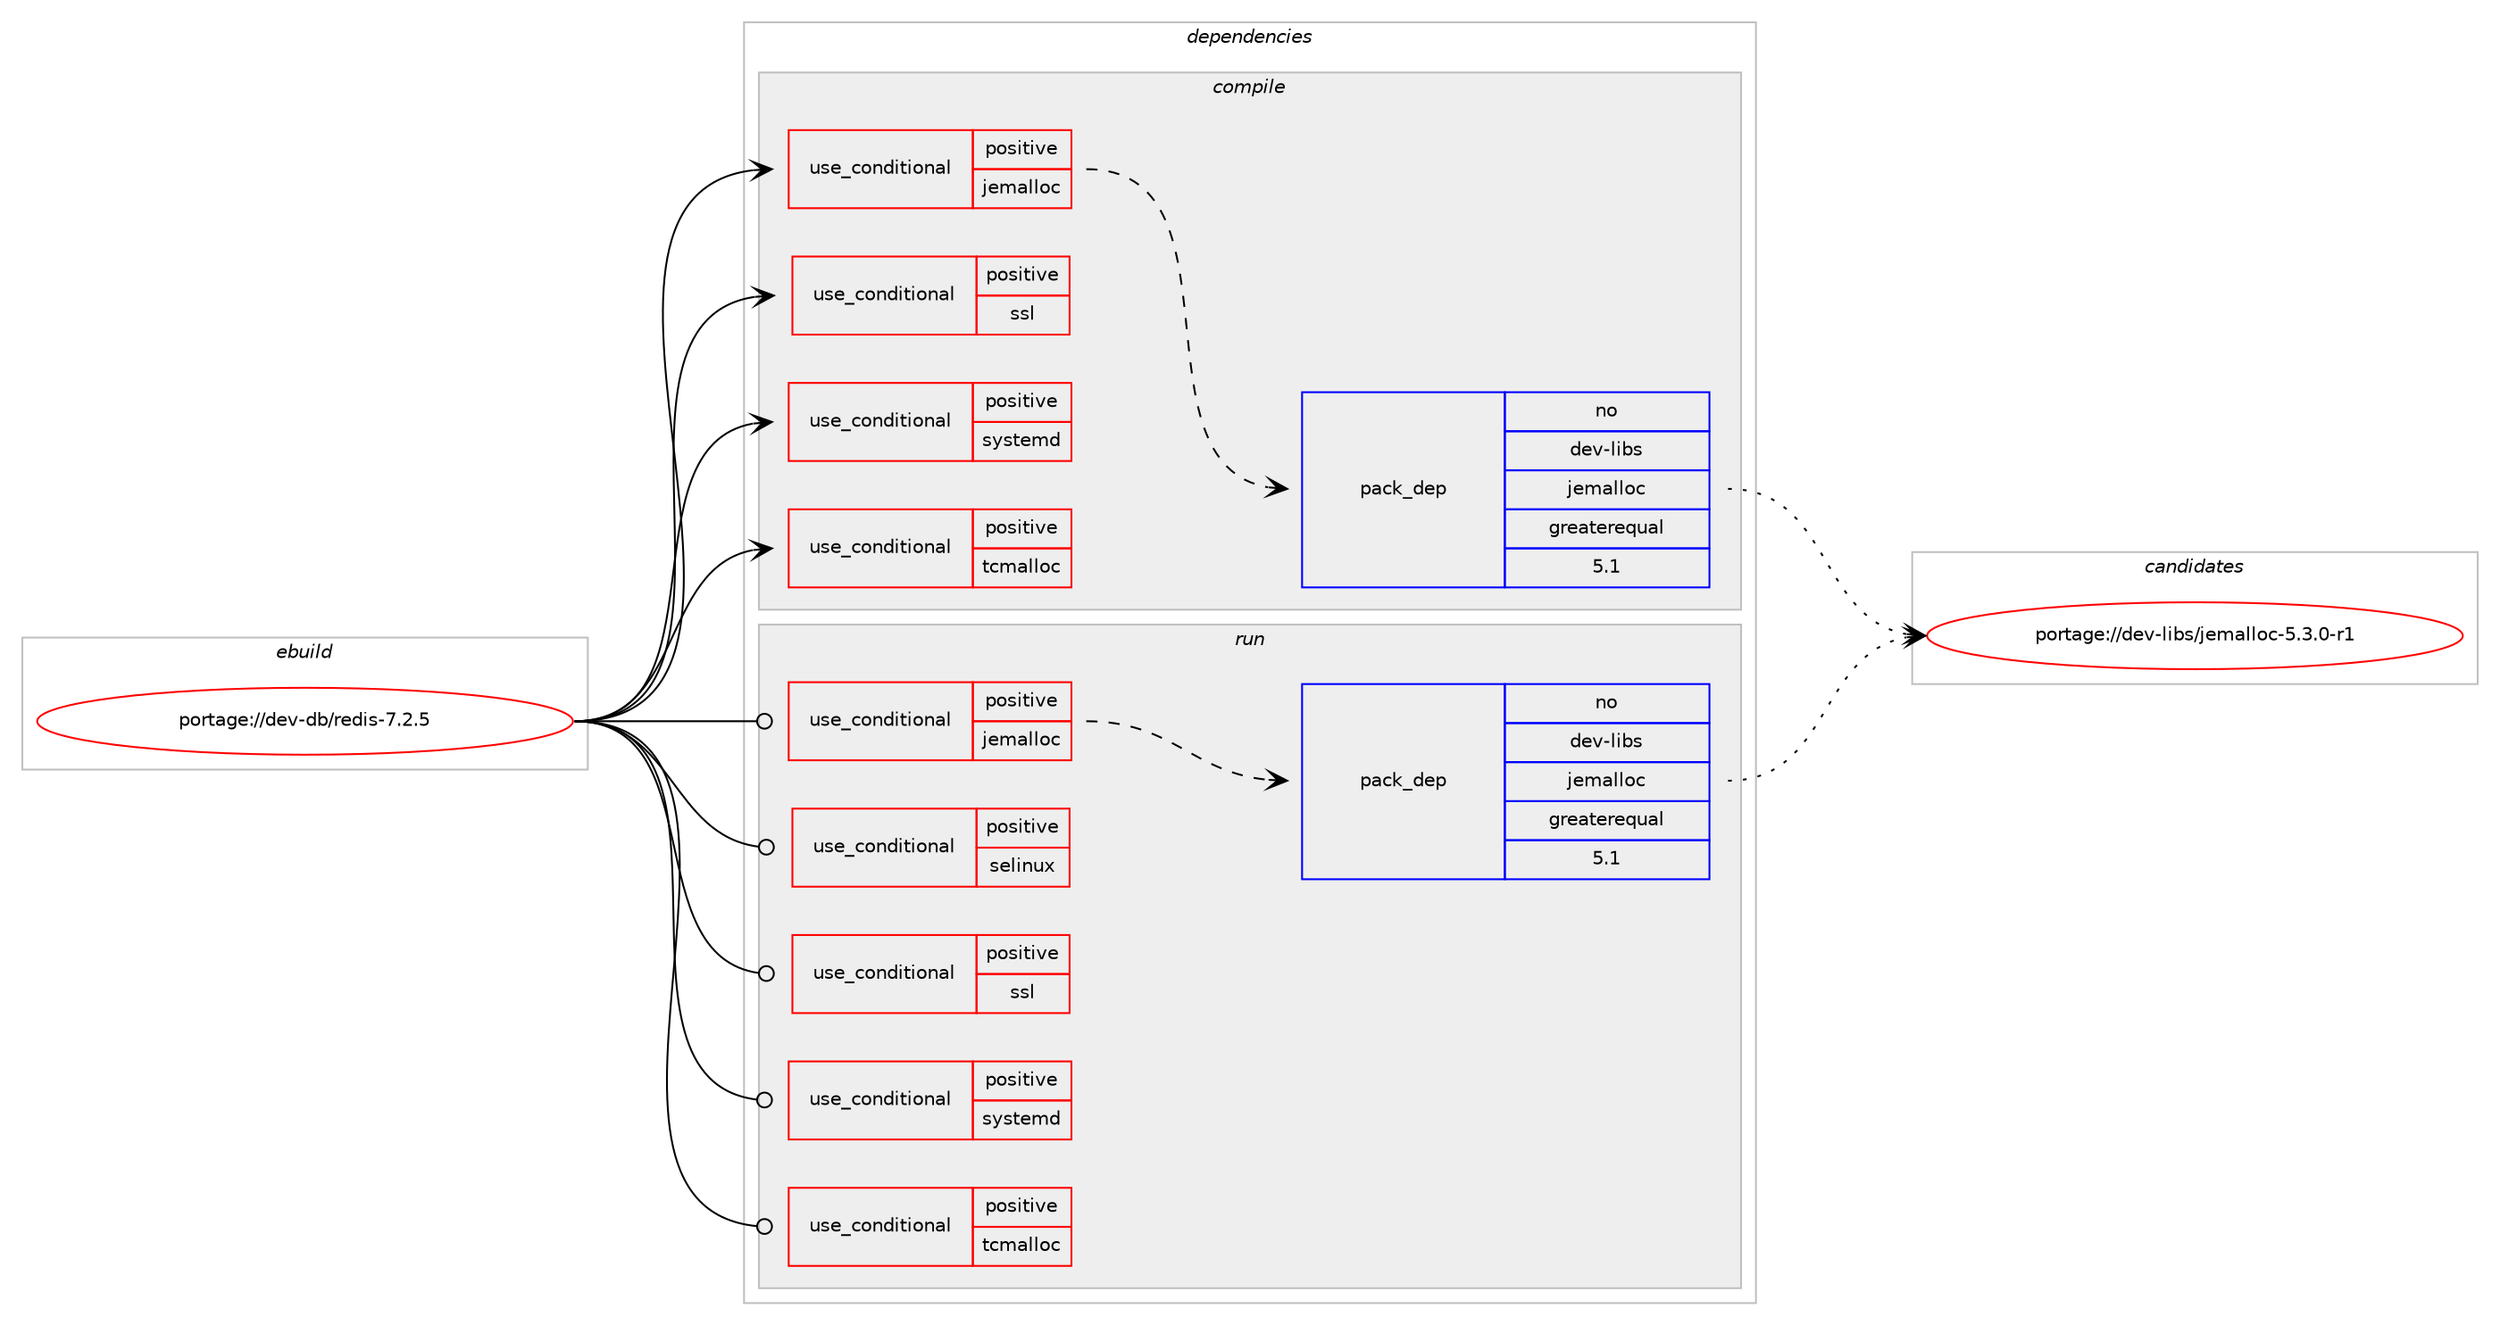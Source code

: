 digraph prolog {

# *************
# Graph options
# *************

newrank=true;
concentrate=true;
compound=true;
graph [rankdir=LR,fontname=Helvetica,fontsize=10,ranksep=1.5];#, ranksep=2.5, nodesep=0.2];
edge  [arrowhead=vee];
node  [fontname=Helvetica,fontsize=10];

# **********
# The ebuild
# **********

subgraph cluster_leftcol {
color=gray;
rank=same;
label=<<i>ebuild</i>>;
id [label="portage://dev-db/redis-7.2.5", color=red, width=4, href="../dev-db/redis-7.2.5.svg"];
}

# ****************
# The dependencies
# ****************

subgraph cluster_midcol {
color=gray;
label=<<i>dependencies</i>>;
subgraph cluster_compile {
fillcolor="#eeeeee";
style=filled;
label=<<i>compile</i>>;
subgraph cond18235 {
dependency32136 [label=<<TABLE BORDER="0" CELLBORDER="1" CELLSPACING="0" CELLPADDING="4"><TR><TD ROWSPAN="3" CELLPADDING="10">use_conditional</TD></TR><TR><TD>positive</TD></TR><TR><TD>jemalloc</TD></TR></TABLE>>, shape=none, color=red];
subgraph pack12984 {
dependency32137 [label=<<TABLE BORDER="0" CELLBORDER="1" CELLSPACING="0" CELLPADDING="4" WIDTH="220"><TR><TD ROWSPAN="6" CELLPADDING="30">pack_dep</TD></TR><TR><TD WIDTH="110">no</TD></TR><TR><TD>dev-libs</TD></TR><TR><TD>jemalloc</TD></TR><TR><TD>greaterequal</TD></TR><TR><TD>5.1</TD></TR></TABLE>>, shape=none, color=blue];
}
dependency32136:e -> dependency32137:w [weight=20,style="dashed",arrowhead="vee"];
}
id:e -> dependency32136:w [weight=20,style="solid",arrowhead="vee"];
subgraph cond18236 {
dependency32138 [label=<<TABLE BORDER="0" CELLBORDER="1" CELLSPACING="0" CELLPADDING="4"><TR><TD ROWSPAN="3" CELLPADDING="10">use_conditional</TD></TR><TR><TD>positive</TD></TR><TR><TD>ssl</TD></TR></TABLE>>, shape=none, color=red];
# *** BEGIN UNKNOWN DEPENDENCY TYPE (TODO) ***
# dependency32138 -> package_dependency(portage://dev-db/redis-7.2.5,install,no,dev-libs,openssl,none,[,,],[slot(0),equal],[])
# *** END UNKNOWN DEPENDENCY TYPE (TODO) ***

}
id:e -> dependency32138:w [weight=20,style="solid",arrowhead="vee"];
subgraph cond18237 {
dependency32139 [label=<<TABLE BORDER="0" CELLBORDER="1" CELLSPACING="0" CELLPADDING="4"><TR><TD ROWSPAN="3" CELLPADDING="10">use_conditional</TD></TR><TR><TD>positive</TD></TR><TR><TD>systemd</TD></TR></TABLE>>, shape=none, color=red];
# *** BEGIN UNKNOWN DEPENDENCY TYPE (TODO) ***
# dependency32139 -> package_dependency(portage://dev-db/redis-7.2.5,install,no,sys-apps,systemd,none,[,,],any_same_slot,[])
# *** END UNKNOWN DEPENDENCY TYPE (TODO) ***

}
id:e -> dependency32139:w [weight=20,style="solid",arrowhead="vee"];
subgraph cond18238 {
dependency32140 [label=<<TABLE BORDER="0" CELLBORDER="1" CELLSPACING="0" CELLPADDING="4"><TR><TD ROWSPAN="3" CELLPADDING="10">use_conditional</TD></TR><TR><TD>positive</TD></TR><TR><TD>tcmalloc</TD></TR></TABLE>>, shape=none, color=red];
# *** BEGIN UNKNOWN DEPENDENCY TYPE (TODO) ***
# dependency32140 -> package_dependency(portage://dev-db/redis-7.2.5,install,no,dev-util,google-perftools,none,[,,],[],[])
# *** END UNKNOWN DEPENDENCY TYPE (TODO) ***

}
id:e -> dependency32140:w [weight=20,style="solid",arrowhead="vee"];
}
subgraph cluster_compileandrun {
fillcolor="#eeeeee";
style=filled;
label=<<i>compile and run</i>>;
}
subgraph cluster_run {
fillcolor="#eeeeee";
style=filled;
label=<<i>run</i>>;
subgraph cond18239 {
dependency32141 [label=<<TABLE BORDER="0" CELLBORDER="1" CELLSPACING="0" CELLPADDING="4"><TR><TD ROWSPAN="3" CELLPADDING="10">use_conditional</TD></TR><TR><TD>positive</TD></TR><TR><TD>jemalloc</TD></TR></TABLE>>, shape=none, color=red];
subgraph pack12985 {
dependency32142 [label=<<TABLE BORDER="0" CELLBORDER="1" CELLSPACING="0" CELLPADDING="4" WIDTH="220"><TR><TD ROWSPAN="6" CELLPADDING="30">pack_dep</TD></TR><TR><TD WIDTH="110">no</TD></TR><TR><TD>dev-libs</TD></TR><TR><TD>jemalloc</TD></TR><TR><TD>greaterequal</TD></TR><TR><TD>5.1</TD></TR></TABLE>>, shape=none, color=blue];
}
dependency32141:e -> dependency32142:w [weight=20,style="dashed",arrowhead="vee"];
}
id:e -> dependency32141:w [weight=20,style="solid",arrowhead="odot"];
subgraph cond18240 {
dependency32143 [label=<<TABLE BORDER="0" CELLBORDER="1" CELLSPACING="0" CELLPADDING="4"><TR><TD ROWSPAN="3" CELLPADDING="10">use_conditional</TD></TR><TR><TD>positive</TD></TR><TR><TD>selinux</TD></TR></TABLE>>, shape=none, color=red];
# *** BEGIN UNKNOWN DEPENDENCY TYPE (TODO) ***
# dependency32143 -> package_dependency(portage://dev-db/redis-7.2.5,run,no,sec-policy,selinux-redis,none,[,,],[],[])
# *** END UNKNOWN DEPENDENCY TYPE (TODO) ***

}
id:e -> dependency32143:w [weight=20,style="solid",arrowhead="odot"];
subgraph cond18241 {
dependency32144 [label=<<TABLE BORDER="0" CELLBORDER="1" CELLSPACING="0" CELLPADDING="4"><TR><TD ROWSPAN="3" CELLPADDING="10">use_conditional</TD></TR><TR><TD>positive</TD></TR><TR><TD>ssl</TD></TR></TABLE>>, shape=none, color=red];
# *** BEGIN UNKNOWN DEPENDENCY TYPE (TODO) ***
# dependency32144 -> package_dependency(portage://dev-db/redis-7.2.5,run,no,dev-libs,openssl,none,[,,],[slot(0),equal],[])
# *** END UNKNOWN DEPENDENCY TYPE (TODO) ***

}
id:e -> dependency32144:w [weight=20,style="solid",arrowhead="odot"];
subgraph cond18242 {
dependency32145 [label=<<TABLE BORDER="0" CELLBORDER="1" CELLSPACING="0" CELLPADDING="4"><TR><TD ROWSPAN="3" CELLPADDING="10">use_conditional</TD></TR><TR><TD>positive</TD></TR><TR><TD>systemd</TD></TR></TABLE>>, shape=none, color=red];
# *** BEGIN UNKNOWN DEPENDENCY TYPE (TODO) ***
# dependency32145 -> package_dependency(portage://dev-db/redis-7.2.5,run,no,sys-apps,systemd,none,[,,],any_same_slot,[])
# *** END UNKNOWN DEPENDENCY TYPE (TODO) ***

}
id:e -> dependency32145:w [weight=20,style="solid",arrowhead="odot"];
subgraph cond18243 {
dependency32146 [label=<<TABLE BORDER="0" CELLBORDER="1" CELLSPACING="0" CELLPADDING="4"><TR><TD ROWSPAN="3" CELLPADDING="10">use_conditional</TD></TR><TR><TD>positive</TD></TR><TR><TD>tcmalloc</TD></TR></TABLE>>, shape=none, color=red];
# *** BEGIN UNKNOWN DEPENDENCY TYPE (TODO) ***
# dependency32146 -> package_dependency(portage://dev-db/redis-7.2.5,run,no,dev-util,google-perftools,none,[,,],[],[])
# *** END UNKNOWN DEPENDENCY TYPE (TODO) ***

}
id:e -> dependency32146:w [weight=20,style="solid",arrowhead="odot"];
# *** BEGIN UNKNOWN DEPENDENCY TYPE (TODO) ***
# id -> package_dependency(portage://dev-db/redis-7.2.5,run,no,acct-group,redis,none,[,,],[],[])
# *** END UNKNOWN DEPENDENCY TYPE (TODO) ***

# *** BEGIN UNKNOWN DEPENDENCY TYPE (TODO) ***
# id -> package_dependency(portage://dev-db/redis-7.2.5,run,no,acct-user,redis,none,[,,],[],[])
# *** END UNKNOWN DEPENDENCY TYPE (TODO) ***

# *** BEGIN UNKNOWN DEPENDENCY TYPE (TODO) ***
# id -> package_dependency(portage://dev-db/redis-7.2.5,run,no,virtual,tmpfiles,none,[,,],[],[])
# *** END UNKNOWN DEPENDENCY TYPE (TODO) ***

}
}

# **************
# The candidates
# **************

subgraph cluster_choices {
rank=same;
color=gray;
label=<<i>candidates</i>>;

subgraph choice12984 {
color=black;
nodesep=1;
choice10010111845108105981154710610110997108108111994553465146484511449 [label="portage://dev-libs/jemalloc-5.3.0-r1", color=red, width=4,href="../dev-libs/jemalloc-5.3.0-r1.svg"];
dependency32137:e -> choice10010111845108105981154710610110997108108111994553465146484511449:w [style=dotted,weight="100"];
}
subgraph choice12985 {
color=black;
nodesep=1;
choice10010111845108105981154710610110997108108111994553465146484511449 [label="portage://dev-libs/jemalloc-5.3.0-r1", color=red, width=4,href="../dev-libs/jemalloc-5.3.0-r1.svg"];
dependency32142:e -> choice10010111845108105981154710610110997108108111994553465146484511449:w [style=dotted,weight="100"];
}
}

}
